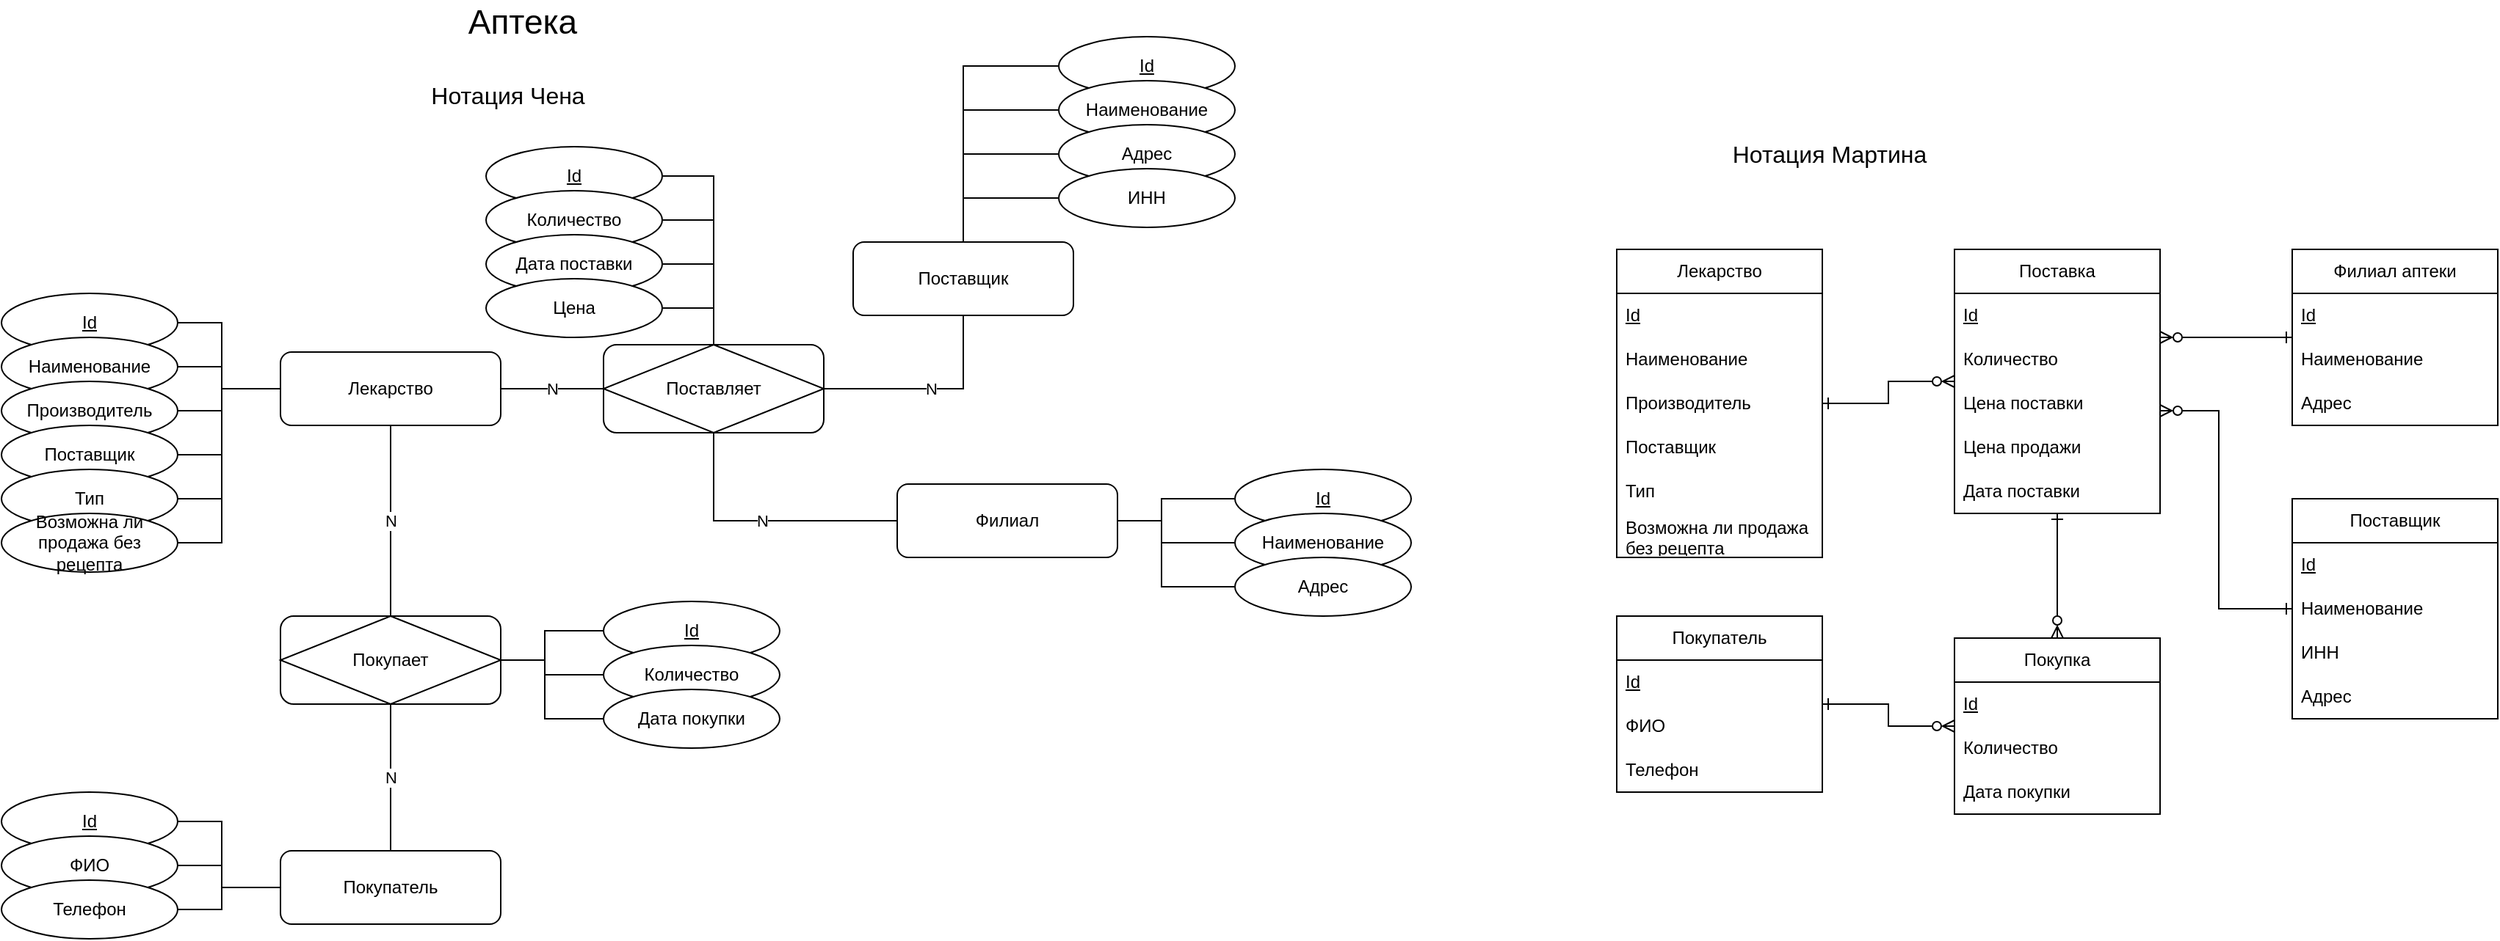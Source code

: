 <mxfile version="28.1.0">
  <diagram name="Страница — 1" id="FdrjbKADJGY1u3tTIWQw">
    <mxGraphModel dx="1416" dy="645" grid="1" gridSize="10" guides="1" tooltips="1" connect="1" arrows="1" fold="1" page="0" pageScale="1" pageWidth="827" pageHeight="1169" math="0" shadow="0">
      <root>
        <mxCell id="0" />
        <mxCell id="1" parent="0" />
        <mxCell id="_0isalq4gBAh9B2EabAM-130" value="Id" style="ellipse;whiteSpace=wrap;html=1;fontStyle=4" vertex="1" parent="1">
          <mxGeometry x="320" y="140" width="120" height="40" as="geometry" />
        </mxCell>
        <mxCell id="_0isalq4gBAh9B2EabAM-83" value="" style="rounded=1;whiteSpace=wrap;html=1;" vertex="1" parent="1">
          <mxGeometry x="400" y="275" width="150" height="60" as="geometry" />
        </mxCell>
        <mxCell id="_0isalq4gBAh9B2EabAM-51" value="" style="rounded=1;whiteSpace=wrap;html=1;" vertex="1" parent="1">
          <mxGeometry x="180" y="460" width="150" height="60" as="geometry" />
        </mxCell>
        <mxCell id="_0isalq4gBAh9B2EabAM-1" value="Аптека" style="text;html=1;align=center;verticalAlign=middle;whiteSpace=wrap;rounded=0;fontSize=23;" vertex="1" parent="1">
          <mxGeometry x="280" y="40" width="130" height="30" as="geometry" />
        </mxCell>
        <mxCell id="_0isalq4gBAh9B2EabAM-4" value="N" style="edgeStyle=orthogonalEdgeStyle;rounded=0;orthogonalLoop=1;jettySize=auto;html=1;endArrow=none;endFill=0;" edge="1" parent="1" source="_0isalq4gBAh9B2EabAM-5" target="_0isalq4gBAh9B2EabAM-83">
          <mxGeometry relative="1" as="geometry">
            <Array as="points" />
          </mxGeometry>
        </mxCell>
        <mxCell id="_0isalq4gBAh9B2EabAM-5" value="Лекарство" style="rounded=1;whiteSpace=wrap;html=1;" vertex="1" parent="1">
          <mxGeometry x="180" y="280" width="150" height="50" as="geometry" />
        </mxCell>
        <mxCell id="_0isalq4gBAh9B2EabAM-6" value="Поставляет" style="rhombus;whiteSpace=wrap;html=1;" vertex="1" parent="1">
          <mxGeometry x="400" y="275" width="150" height="60" as="geometry" />
        </mxCell>
        <mxCell id="_0isalq4gBAh9B2EabAM-7" value="" style="edgeStyle=orthogonalEdgeStyle;rounded=0;orthogonalLoop=1;jettySize=auto;html=1;endArrow=none;endFill=0;" edge="1" parent="1" source="_0isalq4gBAh9B2EabAM-8" target="_0isalq4gBAh9B2EabAM-5">
          <mxGeometry relative="1" as="geometry">
            <Array as="points">
              <mxPoint x="140" y="260" />
              <mxPoint x="140" y="305" />
            </Array>
          </mxGeometry>
        </mxCell>
        <mxCell id="_0isalq4gBAh9B2EabAM-8" value="Id" style="ellipse;whiteSpace=wrap;html=1;fontStyle=4" vertex="1" parent="1">
          <mxGeometry x="-10" y="240" width="120" height="40" as="geometry" />
        </mxCell>
        <mxCell id="_0isalq4gBAh9B2EabAM-9" value="" style="edgeStyle=orthogonalEdgeStyle;rounded=0;orthogonalLoop=1;jettySize=auto;html=1;endArrow=none;endFill=0;" edge="1" parent="1" source="_0isalq4gBAh9B2EabAM-10" target="_0isalq4gBAh9B2EabAM-5">
          <mxGeometry relative="1" as="geometry">
            <Array as="points">
              <mxPoint x="140" y="290" />
              <mxPoint x="140" y="305" />
            </Array>
          </mxGeometry>
        </mxCell>
        <mxCell id="_0isalq4gBAh9B2EabAM-10" value="Наименование" style="ellipse;whiteSpace=wrap;html=1;fontStyle=0" vertex="1" parent="1">
          <mxGeometry x="-10" y="270" width="120" height="40" as="geometry" />
        </mxCell>
        <mxCell id="_0isalq4gBAh9B2EabAM-11" value="" style="edgeStyle=orthogonalEdgeStyle;rounded=0;orthogonalLoop=1;jettySize=auto;html=1;endArrow=none;endFill=0;" edge="1" parent="1" source="_0isalq4gBAh9B2EabAM-12" target="_0isalq4gBAh9B2EabAM-5">
          <mxGeometry relative="1" as="geometry">
            <Array as="points">
              <mxPoint x="140" y="320" />
              <mxPoint x="140" y="305" />
            </Array>
          </mxGeometry>
        </mxCell>
        <mxCell id="_0isalq4gBAh9B2EabAM-12" value="Производитель" style="ellipse;whiteSpace=wrap;html=1;fontStyle=0" vertex="1" parent="1">
          <mxGeometry x="-10" y="300" width="120" height="40" as="geometry" />
        </mxCell>
        <mxCell id="_0isalq4gBAh9B2EabAM-13" value="" style="edgeStyle=orthogonalEdgeStyle;rounded=0;orthogonalLoop=1;jettySize=auto;html=1;endArrow=none;endFill=0;" edge="1" parent="1" source="_0isalq4gBAh9B2EabAM-14" target="_0isalq4gBAh9B2EabAM-5">
          <mxGeometry relative="1" as="geometry">
            <Array as="points">
              <mxPoint x="140" y="350" />
              <mxPoint x="140" y="305" />
            </Array>
          </mxGeometry>
        </mxCell>
        <mxCell id="_0isalq4gBAh9B2EabAM-14" value="Поставщик" style="ellipse;whiteSpace=wrap;html=1;fontStyle=0" vertex="1" parent="1">
          <mxGeometry x="-10" y="330" width="120" height="40" as="geometry" />
        </mxCell>
        <mxCell id="_0isalq4gBAh9B2EabAM-15" value="Тип" style="ellipse;whiteSpace=wrap;html=1;fontStyle=0" vertex="1" parent="1">
          <mxGeometry x="-10" y="360" width="120" height="40" as="geometry" />
        </mxCell>
        <mxCell id="_0isalq4gBAh9B2EabAM-17" value="" style="edgeStyle=orthogonalEdgeStyle;rounded=0;orthogonalLoop=1;jettySize=auto;html=1;endArrow=none;endFill=0;" edge="1" parent="1" source="_0isalq4gBAh9B2EabAM-18" target="_0isalq4gBAh9B2EabAM-5">
          <mxGeometry relative="1" as="geometry">
            <Array as="points">
              <mxPoint x="140" y="410" />
              <mxPoint x="140" y="305" />
            </Array>
          </mxGeometry>
        </mxCell>
        <mxCell id="_0isalq4gBAh9B2EabAM-18" value="Возможна ли продажа без рецепта" style="ellipse;whiteSpace=wrap;html=1;fontStyle=0" vertex="1" parent="1">
          <mxGeometry x="-10" y="390" width="120" height="40" as="geometry" />
        </mxCell>
        <mxCell id="_0isalq4gBAh9B2EabAM-19" value="" style="rounded=0;orthogonalLoop=1;jettySize=auto;html=1;endArrow=none;endFill=0;edgeStyle=orthogonalEdgeStyle;" edge="1" parent="1" source="_0isalq4gBAh9B2EabAM-15" target="_0isalq4gBAh9B2EabAM-5">
          <mxGeometry relative="1" as="geometry">
            <mxPoint x="130" y="415" as="sourcePoint" />
            <mxPoint x="200" y="370" as="targetPoint" />
            <Array as="points">
              <mxPoint x="140" y="380" />
              <mxPoint x="140" y="305" />
            </Array>
          </mxGeometry>
        </mxCell>
        <mxCell id="_0isalq4gBAh9B2EabAM-20" value="" style="rounded=0;orthogonalLoop=1;jettySize=auto;html=1;endArrow=none;endFill=0;edgeStyle=orthogonalEdgeStyle;" edge="1" parent="1" source="_0isalq4gBAh9B2EabAM-16" target="_0isalq4gBAh9B2EabAM-83">
          <mxGeometry relative="1" as="geometry">
            <mxPoint x="50" y="392.5" as="sourcePoint" />
            <mxPoint x="180" y="332.5" as="targetPoint" />
            <Array as="points">
              <mxPoint x="475" y="250" />
            </Array>
          </mxGeometry>
        </mxCell>
        <mxCell id="_0isalq4gBAh9B2EabAM-21" value="N&lt;span style=&quot;color: rgba(0, 0, 0, 0); font-family: monospace; font-size: 0px; text-align: start; background-color: rgb(236, 236, 236);&quot;&gt;%3CmxGraphModel%3E%3Croot%3E%3CmxCell%20id%3D%220%22%2F%3E%3CmxCell%20id%3D%221%22%20parent%3D%220%22%2F%3E%3CmxCell%20id%3D%222%22%20value%3D%22%D0%9B%D0%B5%D0%BA%D0%B0%D1%80%D1%81%D1%82%D0%B2%D0%BE%22%20style%3D%22rounded%3D1%3BwhiteSpace%3Dwrap%3Bhtml%3D1%3B%22%20vertex%3D%221%22%20parent%3D%221%22%3E%3CmxGeometry%20x%3D%22180%22%20y%3D%22280%22%20width%3D%22150%22%20height%3D%2250%22%20as%3D%22geometry%22%2F%3E%3C%2FmxCell%3E%3C%2Froot%3E%3C%2FmxGraphModel%3E&lt;/span&gt;&lt;span style=&quot;color: rgba(0, 0, 0, 0); font-family: monospace; font-size: 0px; text-align: start; background-color: rgb(236, 236, 236);&quot;&gt;%3CmxGraphModel%3E%3Croot%3E%3CmxCell%20id%3D%220%22%2F%3E%3CmxCell%20id%3D%221%22%20parent%3D%220%22%2F%3E%3CmxCell%20id%3D%222%22%20value%3D%22%D0%9B%D0%B5%D0%BA%D0%B0%D1%80%D1%81%D1%82%D0%B2%D0%BE%22%20style%3D%22rounded%3D1%3BwhiteSpace%3Dwrap%3Bhtml%3D1%3B%22%20vertex%3D%221%22%20parent%3D%221%22%3E%3CmxGeometry%20x%3D%22180%22%20y%3D%22280%22%20width%3D%22150%22%20height%3D%2250%22%20as%3D%22geometry%22%2F%3E%3C%2FmxCell%3E%3C%2Froot%3E%3C%2FmxGraphModel%3E&lt;/span&gt;&lt;span style=&quot;color: rgba(0, 0, 0, 0); font-family: monospace; font-size: 0px; text-align: start; background-color: rgb(236, 236, 236);&quot;&gt;%3CmxGraphModel%3E%3Croot%3E%3CmxCell%20id%3D%220%22%2F%3E%3CmxCell%20id%3D%221%22%20parent%3D%220%22%2F%3E%3CmxCell%20id%3D%222%22%20value%3D%22%D0%9B%D0%B5%D0%BA%D0%B0%D1%80%D1%81%D1%82%D0%B2%D0%BE%22%20style%3D%22rounded%3D1%3BwhiteSpace%3Dwrap%3Bhtml%3D1%3B%22%20vertex%3D%221%22%20parent%3D%221%22%3E%3CmxGeometry%20x%3D%22180%22%20y%3D%22280%22%20width%3D%22150%22%20height%3D%2250%22%20as%3D%22geometry%22%2F%3E%3C%2FmxCell%3E%3C%2Froot%3E%3C%2FmxGraphModel%3E&lt;/span&gt;" style="edgeStyle=orthogonalEdgeStyle;rounded=0;orthogonalLoop=1;jettySize=auto;html=1;endArrow=none;endFill=0;" edge="1" parent="1" source="_0isalq4gBAh9B2EabAM-22" target="_0isalq4gBAh9B2EabAM-23">
          <mxGeometry relative="1" as="geometry" />
        </mxCell>
        <mxCell id="_0isalq4gBAh9B2EabAM-22" value="Покупатель" style="rounded=1;whiteSpace=wrap;html=1;" vertex="1" parent="1">
          <mxGeometry x="180" y="620" width="150" height="50" as="geometry" />
        </mxCell>
        <mxCell id="_0isalq4gBAh9B2EabAM-23" value="Покупает" style="rhombus;whiteSpace=wrap;html=1;" vertex="1" parent="1">
          <mxGeometry x="180" y="460" width="150" height="60" as="geometry" />
        </mxCell>
        <mxCell id="_0isalq4gBAh9B2EabAM-24" value="" style="edgeStyle=orthogonalEdgeStyle;rounded=0;orthogonalLoop=1;jettySize=auto;html=1;endArrow=none;endFill=0;" edge="1" parent="1" source="_0isalq4gBAh9B2EabAM-25" target="_0isalq4gBAh9B2EabAM-22">
          <mxGeometry relative="1" as="geometry">
            <Array as="points">
              <mxPoint x="140" y="600" />
              <mxPoint x="140" y="645" />
            </Array>
          </mxGeometry>
        </mxCell>
        <mxCell id="_0isalq4gBAh9B2EabAM-25" value="Id" style="ellipse;whiteSpace=wrap;html=1;fontStyle=4" vertex="1" parent="1">
          <mxGeometry x="-10" y="580" width="120" height="40" as="geometry" />
        </mxCell>
        <mxCell id="_0isalq4gBAh9B2EabAM-26" value="" style="edgeStyle=orthogonalEdgeStyle;rounded=0;orthogonalLoop=1;jettySize=auto;html=1;endArrow=none;endFill=0;" edge="1" parent="1" source="_0isalq4gBAh9B2EabAM-27" target="_0isalq4gBAh9B2EabAM-22">
          <mxGeometry relative="1" as="geometry">
            <Array as="points">
              <mxPoint x="140" y="630" />
              <mxPoint x="140" y="645" />
            </Array>
          </mxGeometry>
        </mxCell>
        <mxCell id="_0isalq4gBAh9B2EabAM-27" value="ФИО" style="ellipse;whiteSpace=wrap;html=1;fontStyle=0" vertex="1" parent="1">
          <mxGeometry x="-10" y="610" width="120" height="40" as="geometry" />
        </mxCell>
        <mxCell id="_0isalq4gBAh9B2EabAM-28" value="" style="edgeStyle=orthogonalEdgeStyle;rounded=0;orthogonalLoop=1;jettySize=auto;html=1;endArrow=none;endFill=0;" edge="1" parent="1" source="_0isalq4gBAh9B2EabAM-29" target="_0isalq4gBAh9B2EabAM-22">
          <mxGeometry relative="1" as="geometry">
            <Array as="points">
              <mxPoint x="140" y="660" />
              <mxPoint x="140" y="645" />
            </Array>
          </mxGeometry>
        </mxCell>
        <mxCell id="_0isalq4gBAh9B2EabAM-29" value="Телефон" style="ellipse;whiteSpace=wrap;html=1;fontStyle=0" vertex="1" parent="1">
          <mxGeometry x="-10" y="640" width="120" height="40" as="geometry" />
        </mxCell>
        <mxCell id="_0isalq4gBAh9B2EabAM-38" value="Поставщик" style="rounded=1;whiteSpace=wrap;html=1;" vertex="1" parent="1">
          <mxGeometry x="570" y="205" width="150" height="50" as="geometry" />
        </mxCell>
        <mxCell id="_0isalq4gBAh9B2EabAM-40" value="Id" style="ellipse;whiteSpace=wrap;html=1;fontStyle=4" vertex="1" parent="1">
          <mxGeometry x="710" y="65" width="120" height="40" as="geometry" />
        </mxCell>
        <mxCell id="_0isalq4gBAh9B2EabAM-43" value="Наименование" style="ellipse;whiteSpace=wrap;html=1;fontStyle=0" vertex="1" parent="1">
          <mxGeometry x="710" y="95" width="120" height="40" as="geometry" />
        </mxCell>
        <mxCell id="_0isalq4gBAh9B2EabAM-41" value="Адрес" style="ellipse;whiteSpace=wrap;html=1;fontStyle=0" vertex="1" parent="1">
          <mxGeometry x="710" y="125" width="120" height="40" as="geometry" />
        </mxCell>
        <mxCell id="_0isalq4gBAh9B2EabAM-42" value="" style="edgeStyle=orthogonalEdgeStyle;rounded=0;orthogonalLoop=1;jettySize=auto;html=1;endArrow=none;endFill=0;" edge="1" parent="1" source="_0isalq4gBAh9B2EabAM-43" target="_0isalq4gBAh9B2EabAM-38">
          <mxGeometry relative="1" as="geometry">
            <Array as="points">
              <mxPoint x="645" y="115" />
            </Array>
          </mxGeometry>
        </mxCell>
        <mxCell id="_0isalq4gBAh9B2EabAM-44" value="" style="rounded=0;orthogonalLoop=1;jettySize=auto;html=1;endArrow=none;endFill=0;edgeStyle=orthogonalEdgeStyle;" edge="1" parent="1" source="_0isalq4gBAh9B2EabAM-41" target="_0isalq4gBAh9B2EabAM-38">
          <mxGeometry relative="1" as="geometry">
            <mxPoint x="610" y="135" as="sourcePoint" />
            <mxPoint x="655" y="195" as="targetPoint" />
            <Array as="points">
              <mxPoint x="645" y="145" />
            </Array>
          </mxGeometry>
        </mxCell>
        <mxCell id="_0isalq4gBAh9B2EabAM-45" value="" style="rounded=0;orthogonalLoop=1;jettySize=auto;html=1;endArrow=none;endFill=0;edgeStyle=orthogonalEdgeStyle;" edge="1" parent="1" source="_0isalq4gBAh9B2EabAM-40" target="_0isalq4gBAh9B2EabAM-38">
          <mxGeometry relative="1" as="geometry">
            <mxPoint x="660" y="145" as="sourcePoint" />
            <mxPoint x="705" y="235" as="targetPoint" />
            <Array as="points">
              <mxPoint x="645" y="85" />
            </Array>
          </mxGeometry>
        </mxCell>
        <mxCell id="_0isalq4gBAh9B2EabAM-46" value="ИНН" style="ellipse;whiteSpace=wrap;html=1;fontStyle=0" vertex="1" parent="1">
          <mxGeometry x="710" y="155" width="120" height="40" as="geometry" />
        </mxCell>
        <mxCell id="_0isalq4gBAh9B2EabAM-47" value="" style="edgeStyle=orthogonalEdgeStyle;rounded=0;orthogonalLoop=1;jettySize=auto;html=1;endArrow=none;endFill=0;" edge="1" parent="1" source="_0isalq4gBAh9B2EabAM-46" target="_0isalq4gBAh9B2EabAM-38">
          <mxGeometry relative="1" as="geometry">
            <Array as="points">
              <mxPoint x="645" y="175" />
            </Array>
            <mxPoint x="610" y="135" as="sourcePoint" />
            <mxPoint x="655" y="195" as="targetPoint" />
          </mxGeometry>
        </mxCell>
        <mxCell id="_0isalq4gBAh9B2EabAM-50" value="N" style="edgeStyle=orthogonalEdgeStyle;rounded=0;orthogonalLoop=1;jettySize=auto;html=1;endArrow=none;endFill=0;" edge="1" parent="1" source="_0isalq4gBAh9B2EabAM-6" target="_0isalq4gBAh9B2EabAM-38">
          <mxGeometry relative="1" as="geometry">
            <mxPoint x="360" y="310" as="sourcePoint" />
            <mxPoint x="420" y="365" as="targetPoint" />
          </mxGeometry>
        </mxCell>
        <mxCell id="_0isalq4gBAh9B2EabAM-52" value="N&lt;span style=&quot;color: rgba(0, 0, 0, 0); font-family: monospace; font-size: 0px; text-align: start; background-color: rgb(236, 236, 236);&quot;&gt;%3CmxGraphModel%3E%3Croot%3E%3CmxCell%20id%3D%220%22%2F%3E%3CmxCell%20id%3D%221%22%20parent%3D%220%22%2F%3E%3CmxCell%20id%3D%222%22%20value%3D%22%D0%9B%D0%B5%D0%BA%D0%B0%D1%80%D1%81%D1%82%D0%B2%D0%BE%22%20style%3D%22rounded%3D1%3BwhiteSpace%3Dwrap%3Bhtml%3D1%3B%22%20vertex%3D%221%22%20parent%3D%221%22%3E%3CmxGeometry%20x%3D%22180%22%20y%3D%22280%22%20width%3D%22150%22%20height%3D%2250%22%20as%3D%22geometry%22%2F%3E%3C%2FmxCell%3E%3C%2Froot%3E%3C%2FmxGraphModel%3E&lt;/span&gt;&lt;span style=&quot;color: rgba(0, 0, 0, 0); font-family: monospace; font-size: 0px; text-align: start; background-color: rgb(236, 236, 236);&quot;&gt;%3CmxGraphModel%3E%3Croot%3E%3CmxCell%20id%3D%220%22%2F%3E%3CmxCell%20id%3D%221%22%20parent%3D%220%22%2F%3E%3CmxCell%20id%3D%222%22%20value%3D%22%D0%9B%D0%B5%D0%BA%D0%B0%D1%80%D1%81%D1%82%D0%B2%D0%BE%22%20style%3D%22rounded%3D1%3BwhiteSpace%3Dwrap%3Bhtml%3D1%3B%22%20vertex%3D%221%22%20parent%3D%221%22%3E%3CmxGeometry%20x%3D%22180%22%20y%3D%22280%22%20width%3D%22150%22%20height%3D%2250%22%20as%3D%22geometry%22%2F%3E%3C%2FmxCell%3E%3C%2Froot%3E%3C%2FmxGraphModel%3E&lt;/span&gt;&lt;span style=&quot;color: rgba(0, 0, 0, 0); font-family: monospace; font-size: 0px; text-align: start; background-color: rgb(236, 236, 236);&quot;&gt;%3CmxGraphModel%3E%3Croot%3E%3CmxCell%20id%3D%220%22%2F%3E%3CmxCell%20id%3D%221%22%20parent%3D%220%22%2F%3E%3CmxCell%20id%3D%222%22%20value%3D%22%D0%9B%D0%B5%D0%BA%D0%B0%D1%80%D1%81%D1%82%D0%B2%D0%BE%22%20style%3D%22rounded%3D1%3BwhiteSpace%3Dwrap%3Bhtml%3D1%3B%22%20vertex%3D%221%22%20parent%3D%221%22%3E%3CmxGeometry%20x%3D%22180%22%20y%3D%22280%22%20width%3D%22150%22%20height%3D%2250%22%20as%3D%22geometry%22%2F%3E%3C%2FmxCell%3E%3C%2Froot%3E%3C%2FmxGraphModel%3E&lt;/span&gt;" style="edgeStyle=orthogonalEdgeStyle;rounded=0;orthogonalLoop=1;jettySize=auto;html=1;endArrow=none;endFill=0;" edge="1" parent="1" source="_0isalq4gBAh9B2EabAM-51" target="_0isalq4gBAh9B2EabAM-5">
          <mxGeometry relative="1" as="geometry">
            <mxPoint x="270" y="560" as="sourcePoint" />
            <mxPoint x="270" y="490" as="targetPoint" />
          </mxGeometry>
        </mxCell>
        <mxCell id="_0isalq4gBAh9B2EabAM-56" value="Id" style="ellipse;whiteSpace=wrap;html=1;fontStyle=4" vertex="1" parent="1">
          <mxGeometry x="400" y="450" width="120" height="40" as="geometry" />
        </mxCell>
        <mxCell id="_0isalq4gBAh9B2EabAM-59" value="Количество" style="ellipse;whiteSpace=wrap;html=1;fontStyle=0" vertex="1" parent="1">
          <mxGeometry x="400" y="480" width="120" height="40" as="geometry" />
        </mxCell>
        <mxCell id="_0isalq4gBAh9B2EabAM-61" value="Филиал" style="rounded=1;whiteSpace=wrap;html=1;" vertex="1" parent="1">
          <mxGeometry x="600" y="370" width="150" height="50" as="geometry" />
        </mxCell>
        <mxCell id="_0isalq4gBAh9B2EabAM-62" value="Id" style="ellipse;whiteSpace=wrap;html=1;fontStyle=4" vertex="1" parent="1">
          <mxGeometry x="830" y="360" width="120" height="40" as="geometry" />
        </mxCell>
        <mxCell id="_0isalq4gBAh9B2EabAM-63" value="Наименование" style="ellipse;whiteSpace=wrap;html=1;fontStyle=0" vertex="1" parent="1">
          <mxGeometry x="830" y="390" width="120" height="40" as="geometry" />
        </mxCell>
        <mxCell id="_0isalq4gBAh9B2EabAM-64" value="Адрес" style="ellipse;whiteSpace=wrap;html=1;fontStyle=0" vertex="1" parent="1">
          <mxGeometry x="830" y="420" width="120" height="40" as="geometry" />
        </mxCell>
        <mxCell id="_0isalq4gBAh9B2EabAM-65" value="" style="edgeStyle=orthogonalEdgeStyle;rounded=0;orthogonalLoop=1;jettySize=auto;html=1;endArrow=none;endFill=0;" edge="1" parent="1" source="_0isalq4gBAh9B2EabAM-63" target="_0isalq4gBAh9B2EabAM-61">
          <mxGeometry relative="1" as="geometry">
            <Array as="points">
              <mxPoint x="780" y="410" />
              <mxPoint x="780" y="395" />
            </Array>
          </mxGeometry>
        </mxCell>
        <mxCell id="_0isalq4gBAh9B2EabAM-66" value="" style="rounded=0;orthogonalLoop=1;jettySize=auto;html=1;endArrow=none;endFill=0;edgeStyle=orthogonalEdgeStyle;" edge="1" parent="1" source="_0isalq4gBAh9B2EabAM-64" target="_0isalq4gBAh9B2EabAM-61">
          <mxGeometry relative="1" as="geometry">
            <mxPoint x="620" y="340" as="sourcePoint" />
            <mxPoint x="665" y="400" as="targetPoint" />
            <Array as="points">
              <mxPoint x="780" y="440" />
              <mxPoint x="780" y="395" />
            </Array>
          </mxGeometry>
        </mxCell>
        <mxCell id="_0isalq4gBAh9B2EabAM-67" value="" style="rounded=0;orthogonalLoop=1;jettySize=auto;html=1;endArrow=none;endFill=0;edgeStyle=orthogonalEdgeStyle;" edge="1" parent="1" source="_0isalq4gBAh9B2EabAM-62" target="_0isalq4gBAh9B2EabAM-61">
          <mxGeometry relative="1" as="geometry">
            <mxPoint x="670" y="350" as="sourcePoint" />
            <mxPoint x="715" y="440" as="targetPoint" />
            <Array as="points">
              <mxPoint x="780" y="380" />
              <mxPoint x="780" y="395" />
            </Array>
          </mxGeometry>
        </mxCell>
        <mxCell id="_0isalq4gBAh9B2EabAM-74" value="N" style="edgeStyle=orthogonalEdgeStyle;rounded=0;orthogonalLoop=1;jettySize=auto;html=1;endArrow=none;endFill=0;" edge="1" parent="1" source="_0isalq4gBAh9B2EabAM-83" target="_0isalq4gBAh9B2EabAM-61">
          <mxGeometry relative="1" as="geometry">
            <mxPoint x="535" y="340" as="sourcePoint" />
            <mxPoint x="625" y="370" as="targetPoint" />
            <Array as="points">
              <mxPoint x="475" y="395" />
            </Array>
          </mxGeometry>
        </mxCell>
        <mxCell id="_0isalq4gBAh9B2EabAM-75" value="Количество" style="ellipse;whiteSpace=wrap;html=1;fontStyle=0" vertex="1" parent="1">
          <mxGeometry x="320" y="170" width="120" height="40" as="geometry" />
        </mxCell>
        <mxCell id="_0isalq4gBAh9B2EabAM-76" value="" style="edgeStyle=orthogonalEdgeStyle;rounded=0;orthogonalLoop=1;jettySize=auto;html=1;endArrow=none;endFill=0;" edge="1" parent="1" source="_0isalq4gBAh9B2EabAM-75" target="_0isalq4gBAh9B2EabAM-83">
          <mxGeometry relative="1" as="geometry">
            <Array as="points">
              <mxPoint x="475" y="190" />
            </Array>
            <mxPoint x="130" y="575" as="sourcePoint" />
            <mxPoint x="200" y="440" as="targetPoint" />
          </mxGeometry>
        </mxCell>
        <mxCell id="_0isalq4gBAh9B2EabAM-79" value="Дата покупки" style="ellipse;whiteSpace=wrap;html=1;fontStyle=0" vertex="1" parent="1">
          <mxGeometry x="400" y="510" width="120" height="40" as="geometry" />
        </mxCell>
        <mxCell id="_0isalq4gBAh9B2EabAM-80" value="Дата поставки" style="ellipse;whiteSpace=wrap;html=1;fontStyle=0" vertex="1" parent="1">
          <mxGeometry x="320" y="200" width="120" height="40" as="geometry" />
        </mxCell>
        <mxCell id="_0isalq4gBAh9B2EabAM-81" value="" style="edgeStyle=orthogonalEdgeStyle;rounded=0;orthogonalLoop=1;jettySize=auto;html=1;endArrow=none;endFill=0;" edge="1" parent="1" source="_0isalq4gBAh9B2EabAM-80" target="_0isalq4gBAh9B2EabAM-83">
          <mxGeometry relative="1" as="geometry">
            <Array as="points">
              <mxPoint x="475" y="220" />
            </Array>
            <mxPoint x="170" y="645" as="sourcePoint" />
            <mxPoint x="240" y="480" as="targetPoint" />
          </mxGeometry>
        </mxCell>
        <mxCell id="_0isalq4gBAh9B2EabAM-85" value="&lt;font style=&quot;font-size: 16px;&quot;&gt;Нотация Чена&lt;/font&gt;" style="text;html=1;align=center;verticalAlign=middle;whiteSpace=wrap;rounded=0;fontSize=18;" vertex="1" parent="1">
          <mxGeometry x="270" y="90" width="130" height="30" as="geometry" />
        </mxCell>
        <mxCell id="_0isalq4gBAh9B2EabAM-86" value="" style="edgeStyle=orthogonalEdgeStyle;rounded=0;orthogonalLoop=1;jettySize=auto;html=1;endArrow=none;endFill=0;" edge="1" parent="1" source="_0isalq4gBAh9B2EabAM-51" target="_0isalq4gBAh9B2EabAM-56">
          <mxGeometry relative="1" as="geometry">
            <Array as="points">
              <mxPoint x="360" y="490" />
              <mxPoint x="360" y="470" />
            </Array>
            <mxPoint x="170" y="300" as="sourcePoint" />
            <mxPoint x="240" y="345" as="targetPoint" />
          </mxGeometry>
        </mxCell>
        <mxCell id="_0isalq4gBAh9B2EabAM-89" value="" style="edgeStyle=orthogonalEdgeStyle;rounded=0;orthogonalLoop=1;jettySize=auto;html=1;endArrow=none;endFill=0;" edge="1" parent="1" source="_0isalq4gBAh9B2EabAM-51" target="_0isalq4gBAh9B2EabAM-59">
          <mxGeometry relative="1" as="geometry">
            <Array as="points">
              <mxPoint x="360" y="490" />
              <mxPoint x="360" y="500" />
            </Array>
            <mxPoint x="370" y="550" as="sourcePoint" />
            <mxPoint x="440" y="590" as="targetPoint" />
          </mxGeometry>
        </mxCell>
        <mxCell id="_0isalq4gBAh9B2EabAM-90" value="" style="edgeStyle=orthogonalEdgeStyle;rounded=0;orthogonalLoop=1;jettySize=auto;html=1;endArrow=none;endFill=0;" edge="1" parent="1" source="_0isalq4gBAh9B2EabAM-51" target="_0isalq4gBAh9B2EabAM-79">
          <mxGeometry relative="1" as="geometry">
            <Array as="points">
              <mxPoint x="360" y="490" />
              <mxPoint x="360" y="530" />
            </Array>
            <mxPoint x="360" y="550" as="sourcePoint" />
            <mxPoint x="430" y="620" as="targetPoint" />
          </mxGeometry>
        </mxCell>
        <mxCell id="_0isalq4gBAh9B2EabAM-91" value="&lt;font style=&quot;font-size: 16px;&quot;&gt;Нотация Мартина&lt;/font&gt;" style="text;html=1;align=center;verticalAlign=middle;whiteSpace=wrap;rounded=0;fontSize=18;" vertex="1" parent="1">
          <mxGeometry x="1140" y="130" width="190" height="30" as="geometry" />
        </mxCell>
        <mxCell id="_0isalq4gBAh9B2EabAM-92" value="Лекарство" style="swimlane;fontStyle=0;childLayout=stackLayout;horizontal=1;startSize=30;horizontalStack=0;resizeParent=1;resizeParentMax=0;resizeLast=0;collapsible=1;marginBottom=0;whiteSpace=wrap;html=1;" vertex="1" parent="1">
          <mxGeometry x="1090" y="210" width="140" height="210" as="geometry" />
        </mxCell>
        <mxCell id="_0isalq4gBAh9B2EabAM-93" value="Id" style="text;strokeColor=none;fillColor=none;align=left;verticalAlign=middle;spacingLeft=4;spacingRight=4;overflow=hidden;points=[[0,0.5],[1,0.5]];portConstraint=eastwest;rotatable=0;whiteSpace=wrap;html=1;fontStyle=4" vertex="1" parent="_0isalq4gBAh9B2EabAM-92">
          <mxGeometry y="30" width="140" height="30" as="geometry" />
        </mxCell>
        <mxCell id="_0isalq4gBAh9B2EabAM-94" value="Наименование" style="text;strokeColor=none;fillColor=none;align=left;verticalAlign=middle;spacingLeft=4;spacingRight=4;overflow=hidden;points=[[0,0.5],[1,0.5]];portConstraint=eastwest;rotatable=0;whiteSpace=wrap;html=1;" vertex="1" parent="_0isalq4gBAh9B2EabAM-92">
          <mxGeometry y="60" width="140" height="30" as="geometry" />
        </mxCell>
        <mxCell id="_0isalq4gBAh9B2EabAM-95" value="Производитель" style="text;strokeColor=none;fillColor=none;align=left;verticalAlign=middle;spacingLeft=4;spacingRight=4;overflow=hidden;points=[[0,0.5],[1,0.5]];portConstraint=eastwest;rotatable=0;whiteSpace=wrap;html=1;" vertex="1" parent="_0isalq4gBAh9B2EabAM-92">
          <mxGeometry y="90" width="140" height="30" as="geometry" />
        </mxCell>
        <mxCell id="_0isalq4gBAh9B2EabAM-96" value="Поставщик" style="text;strokeColor=none;fillColor=none;align=left;verticalAlign=middle;spacingLeft=4;spacingRight=4;overflow=hidden;points=[[0,0.5],[1,0.5]];portConstraint=eastwest;rotatable=0;whiteSpace=wrap;html=1;" vertex="1" parent="_0isalq4gBAh9B2EabAM-92">
          <mxGeometry y="120" width="140" height="30" as="geometry" />
        </mxCell>
        <mxCell id="_0isalq4gBAh9B2EabAM-97" value="Тип" style="text;strokeColor=none;fillColor=none;align=left;verticalAlign=middle;spacingLeft=4;spacingRight=4;overflow=hidden;points=[[0,0.5],[1,0.5]];portConstraint=eastwest;rotatable=0;whiteSpace=wrap;html=1;" vertex="1" parent="_0isalq4gBAh9B2EabAM-92">
          <mxGeometry y="150" width="140" height="30" as="geometry" />
        </mxCell>
        <mxCell id="_0isalq4gBAh9B2EabAM-99" value="Возможна ли продажа без рецепта" style="text;strokeColor=none;fillColor=none;align=left;verticalAlign=middle;spacingLeft=4;spacingRight=4;overflow=hidden;points=[[0,0.5],[1,0.5]];portConstraint=eastwest;rotatable=0;whiteSpace=wrap;html=1;" vertex="1" parent="_0isalq4gBAh9B2EabAM-92">
          <mxGeometry y="180" width="140" height="30" as="geometry" />
        </mxCell>
        <mxCell id="_0isalq4gBAh9B2EabAM-100" value="Поставка" style="swimlane;fontStyle=0;childLayout=stackLayout;horizontal=1;startSize=30;horizontalStack=0;resizeParent=1;resizeParentMax=0;resizeLast=0;collapsible=1;marginBottom=0;whiteSpace=wrap;html=1;" vertex="1" parent="1">
          <mxGeometry x="1320" y="210" width="140" height="180" as="geometry" />
        </mxCell>
        <mxCell id="_0isalq4gBAh9B2EabAM-101" value="Id" style="text;strokeColor=none;fillColor=none;align=left;verticalAlign=middle;spacingLeft=4;spacingRight=4;overflow=hidden;points=[[0,0.5],[1,0.5]];portConstraint=eastwest;rotatable=0;whiteSpace=wrap;html=1;fontStyle=4" vertex="1" parent="_0isalq4gBAh9B2EabAM-100">
          <mxGeometry y="30" width="140" height="30" as="geometry" />
        </mxCell>
        <mxCell id="_0isalq4gBAh9B2EabAM-102" value="Количество" style="text;strokeColor=none;fillColor=none;align=left;verticalAlign=middle;spacingLeft=4;spacingRight=4;overflow=hidden;points=[[0,0.5],[1,0.5]];portConstraint=eastwest;rotatable=0;whiteSpace=wrap;html=1;" vertex="1" parent="_0isalq4gBAh9B2EabAM-100">
          <mxGeometry y="60" width="140" height="30" as="geometry" />
        </mxCell>
        <mxCell id="_0isalq4gBAh9B2EabAM-120" value="Цена поставки" style="text;strokeColor=none;fillColor=none;align=left;verticalAlign=middle;spacingLeft=4;spacingRight=4;overflow=hidden;points=[[0,0.5],[1,0.5]];portConstraint=eastwest;rotatable=0;whiteSpace=wrap;html=1;" vertex="1" parent="_0isalq4gBAh9B2EabAM-100">
          <mxGeometry y="90" width="140" height="30" as="geometry" />
        </mxCell>
        <mxCell id="_0isalq4gBAh9B2EabAM-128" value="Цена продажи" style="text;strokeColor=none;fillColor=none;align=left;verticalAlign=middle;spacingLeft=4;spacingRight=4;overflow=hidden;points=[[0,0.5],[1,0.5]];portConstraint=eastwest;rotatable=0;whiteSpace=wrap;html=1;" vertex="1" parent="_0isalq4gBAh9B2EabAM-100">
          <mxGeometry y="120" width="140" height="30" as="geometry" />
        </mxCell>
        <mxCell id="_0isalq4gBAh9B2EabAM-121" value="Дата поставки" style="text;strokeColor=none;fillColor=none;align=left;verticalAlign=middle;spacingLeft=4;spacingRight=4;overflow=hidden;points=[[0,0.5],[1,0.5]];portConstraint=eastwest;rotatable=0;whiteSpace=wrap;html=1;" vertex="1" parent="_0isalq4gBAh9B2EabAM-100">
          <mxGeometry y="150" width="140" height="30" as="geometry" />
        </mxCell>
        <mxCell id="_0isalq4gBAh9B2EabAM-103" value="" style="edgeStyle=orthogonalEdgeStyle;rounded=0;orthogonalLoop=1;jettySize=auto;html=1;startArrow=ERone;startFill=0;endArrow=ERzeroToMany;endFill=0;" edge="1" parent="1" source="_0isalq4gBAh9B2EabAM-104" target="_0isalq4gBAh9B2EabAM-115">
          <mxGeometry relative="1" as="geometry" />
        </mxCell>
        <mxCell id="_0isalq4gBAh9B2EabAM-104" value="Покупатель" style="swimlane;fontStyle=0;childLayout=stackLayout;horizontal=1;startSize=30;horizontalStack=0;resizeParent=1;resizeParentMax=0;resizeLast=0;collapsible=1;marginBottom=0;whiteSpace=wrap;html=1;" vertex="1" parent="1">
          <mxGeometry x="1090" y="460" width="140" height="120" as="geometry" />
        </mxCell>
        <mxCell id="_0isalq4gBAh9B2EabAM-105" value="Id" style="text;strokeColor=none;fillColor=none;align=left;verticalAlign=middle;spacingLeft=4;spacingRight=4;overflow=hidden;points=[[0,0.5],[1,0.5]];portConstraint=eastwest;rotatable=0;whiteSpace=wrap;html=1;fontStyle=4" vertex="1" parent="_0isalq4gBAh9B2EabAM-104">
          <mxGeometry y="30" width="140" height="30" as="geometry" />
        </mxCell>
        <mxCell id="_0isalq4gBAh9B2EabAM-106" value="ФИО" style="text;strokeColor=none;fillColor=none;align=left;verticalAlign=middle;spacingLeft=4;spacingRight=4;overflow=hidden;points=[[0,0.5],[1,0.5]];portConstraint=eastwest;rotatable=0;whiteSpace=wrap;html=1;" vertex="1" parent="_0isalq4gBAh9B2EabAM-104">
          <mxGeometry y="60" width="140" height="30" as="geometry" />
        </mxCell>
        <mxCell id="_0isalq4gBAh9B2EabAM-107" value="Телефон" style="text;strokeColor=none;fillColor=none;align=left;verticalAlign=middle;spacingLeft=4;spacingRight=4;overflow=hidden;points=[[0,0.5],[1,0.5]];portConstraint=eastwest;rotatable=0;whiteSpace=wrap;html=1;" vertex="1" parent="_0isalq4gBAh9B2EabAM-104">
          <mxGeometry y="90" width="140" height="30" as="geometry" />
        </mxCell>
        <mxCell id="_0isalq4gBAh9B2EabAM-109" value="Филиал аптеки" style="swimlane;fontStyle=0;childLayout=stackLayout;horizontal=1;startSize=30;horizontalStack=0;resizeParent=1;resizeParentMax=0;resizeLast=0;collapsible=1;marginBottom=0;whiteSpace=wrap;html=1;" vertex="1" parent="1">
          <mxGeometry x="1550" y="210" width="140" height="120" as="geometry" />
        </mxCell>
        <mxCell id="_0isalq4gBAh9B2EabAM-110" value="Id" style="text;strokeColor=none;fillColor=none;align=left;verticalAlign=middle;spacingLeft=4;spacingRight=4;overflow=hidden;points=[[0,0.5],[1,0.5]];portConstraint=eastwest;rotatable=0;whiteSpace=wrap;html=1;fontStyle=4" vertex="1" parent="_0isalq4gBAh9B2EabAM-109">
          <mxGeometry y="30" width="140" height="30" as="geometry" />
        </mxCell>
        <mxCell id="_0isalq4gBAh9B2EabAM-112" value="Наименование" style="text;strokeColor=none;fillColor=none;align=left;verticalAlign=middle;spacingLeft=4;spacingRight=4;overflow=hidden;points=[[0,0.5],[1,0.5]];portConstraint=eastwest;rotatable=0;whiteSpace=wrap;html=1;" vertex="1" parent="_0isalq4gBAh9B2EabAM-109">
          <mxGeometry y="60" width="140" height="30" as="geometry" />
        </mxCell>
        <mxCell id="_0isalq4gBAh9B2EabAM-111" value="Адрес" style="text;strokeColor=none;fillColor=none;align=left;verticalAlign=middle;spacingLeft=4;spacingRight=4;overflow=hidden;points=[[0,0.5],[1,0.5]];portConstraint=eastwest;rotatable=0;whiteSpace=wrap;html=1;" vertex="1" parent="_0isalq4gBAh9B2EabAM-109">
          <mxGeometry y="90" width="140" height="30" as="geometry" />
        </mxCell>
        <mxCell id="_0isalq4gBAh9B2EabAM-113" value="" style="edgeStyle=orthogonalEdgeStyle;rounded=0;orthogonalLoop=1;jettySize=auto;html=1;endArrow=ERzeroToMany;endFill=0;startArrow=ERone;startFill=0;" edge="1" parent="1" source="_0isalq4gBAh9B2EabAM-92" target="_0isalq4gBAh9B2EabAM-100">
          <mxGeometry relative="1" as="geometry" />
        </mxCell>
        <mxCell id="_0isalq4gBAh9B2EabAM-114" value="" style="edgeStyle=orthogonalEdgeStyle;rounded=0;orthogonalLoop=1;jettySize=auto;html=1;startArrow=ERone;startFill=0;endArrow=ERzeroToMany;endFill=0;" edge="1" parent="1" source="_0isalq4gBAh9B2EabAM-109" target="_0isalq4gBAh9B2EabAM-100">
          <mxGeometry relative="1" as="geometry">
            <Array as="points">
              <mxPoint x="1480" y="270" />
              <mxPoint x="1480" y="270" />
            </Array>
          </mxGeometry>
        </mxCell>
        <mxCell id="_0isalq4gBAh9B2EabAM-115" value="Покупка" style="swimlane;fontStyle=0;childLayout=stackLayout;horizontal=1;startSize=30;horizontalStack=0;resizeParent=1;resizeParentMax=0;resizeLast=0;collapsible=1;marginBottom=0;whiteSpace=wrap;html=1;" vertex="1" parent="1">
          <mxGeometry x="1320" y="475" width="140" height="120" as="geometry" />
        </mxCell>
        <mxCell id="_0isalq4gBAh9B2EabAM-116" value="Id" style="text;strokeColor=none;fillColor=none;align=left;verticalAlign=middle;spacingLeft=4;spacingRight=4;overflow=hidden;points=[[0,0.5],[1,0.5]];portConstraint=eastwest;rotatable=0;whiteSpace=wrap;html=1;fontStyle=4" vertex="1" parent="_0isalq4gBAh9B2EabAM-115">
          <mxGeometry y="30" width="140" height="30" as="geometry" />
        </mxCell>
        <mxCell id="_0isalq4gBAh9B2EabAM-117" value="Количество" style="text;strokeColor=none;fillColor=none;align=left;verticalAlign=middle;spacingLeft=4;spacingRight=4;overflow=hidden;points=[[0,0.5],[1,0.5]];portConstraint=eastwest;rotatable=0;whiteSpace=wrap;html=1;" vertex="1" parent="_0isalq4gBAh9B2EabAM-115">
          <mxGeometry y="60" width="140" height="30" as="geometry" />
        </mxCell>
        <mxCell id="_0isalq4gBAh9B2EabAM-129" value="Дата покупки" style="text;strokeColor=none;fillColor=none;align=left;verticalAlign=middle;spacingLeft=4;spacingRight=4;overflow=hidden;points=[[0,0.5],[1,0.5]];portConstraint=eastwest;rotatable=0;whiteSpace=wrap;html=1;" vertex="1" parent="_0isalq4gBAh9B2EabAM-115">
          <mxGeometry y="90" width="140" height="30" as="geometry" />
        </mxCell>
        <mxCell id="_0isalq4gBAh9B2EabAM-119" value="" style="edgeStyle=orthogonalEdgeStyle;rounded=0;orthogonalLoop=1;jettySize=auto;html=1;endArrow=ERone;endFill=0;startArrow=ERzeroToMany;startFill=0;" edge="1" parent="1" source="_0isalq4gBAh9B2EabAM-115" target="_0isalq4gBAh9B2EabAM-100">
          <mxGeometry relative="1" as="geometry">
            <mxPoint x="1270" y="375" as="sourcePoint" />
            <mxPoint x="1360" y="300" as="targetPoint" />
          </mxGeometry>
        </mxCell>
        <mxCell id="_0isalq4gBAh9B2EabAM-122" value="Поставщик" style="swimlane;fontStyle=0;childLayout=stackLayout;horizontal=1;startSize=30;horizontalStack=0;resizeParent=1;resizeParentMax=0;resizeLast=0;collapsible=1;marginBottom=0;whiteSpace=wrap;html=1;" vertex="1" parent="1">
          <mxGeometry x="1550" y="380" width="140" height="150" as="geometry" />
        </mxCell>
        <mxCell id="_0isalq4gBAh9B2EabAM-123" value="Id" style="text;strokeColor=none;fillColor=none;align=left;verticalAlign=middle;spacingLeft=4;spacingRight=4;overflow=hidden;points=[[0,0.5],[1,0.5]];portConstraint=eastwest;rotatable=0;whiteSpace=wrap;html=1;fontStyle=4" vertex="1" parent="_0isalq4gBAh9B2EabAM-122">
          <mxGeometry y="30" width="140" height="30" as="geometry" />
        </mxCell>
        <mxCell id="_0isalq4gBAh9B2EabAM-125" value="Наименование" style="text;strokeColor=none;fillColor=none;align=left;verticalAlign=middle;spacingLeft=4;spacingRight=4;overflow=hidden;points=[[0,0.5],[1,0.5]];portConstraint=eastwest;rotatable=0;whiteSpace=wrap;html=1;" vertex="1" parent="_0isalq4gBAh9B2EabAM-122">
          <mxGeometry y="60" width="140" height="30" as="geometry" />
        </mxCell>
        <mxCell id="_0isalq4gBAh9B2EabAM-126" value="ИНН" style="text;strokeColor=none;fillColor=none;align=left;verticalAlign=middle;spacingLeft=4;spacingRight=4;overflow=hidden;points=[[0,0.5],[1,0.5]];portConstraint=eastwest;rotatable=0;whiteSpace=wrap;html=1;" vertex="1" parent="_0isalq4gBAh9B2EabAM-122">
          <mxGeometry y="90" width="140" height="30" as="geometry" />
        </mxCell>
        <mxCell id="_0isalq4gBAh9B2EabAM-124" value="Адрес" style="text;strokeColor=none;fillColor=none;align=left;verticalAlign=middle;spacingLeft=4;spacingRight=4;overflow=hidden;points=[[0,0.5],[1,0.5]];portConstraint=eastwest;rotatable=0;whiteSpace=wrap;html=1;" vertex="1" parent="_0isalq4gBAh9B2EabAM-122">
          <mxGeometry y="120" width="140" height="30" as="geometry" />
        </mxCell>
        <mxCell id="_0isalq4gBAh9B2EabAM-127" value="" style="edgeStyle=orthogonalEdgeStyle;rounded=0;orthogonalLoop=1;jettySize=auto;html=1;startArrow=ERone;startFill=0;endArrow=ERzeroToMany;endFill=0;" edge="1" parent="1" source="_0isalq4gBAh9B2EabAM-122" target="_0isalq4gBAh9B2EabAM-100">
          <mxGeometry relative="1" as="geometry">
            <mxPoint x="1590" y="280" as="sourcePoint" />
            <mxPoint x="1500" y="295" as="targetPoint" />
            <Array as="points">
              <mxPoint x="1500" y="455" />
              <mxPoint x="1500" y="320" />
            </Array>
          </mxGeometry>
        </mxCell>
        <mxCell id="_0isalq4gBAh9B2EabAM-131" value="" style="edgeStyle=orthogonalEdgeStyle;rounded=0;orthogonalLoop=1;jettySize=auto;html=1;endArrow=none;endFill=0;" edge="1" parent="1" source="_0isalq4gBAh9B2EabAM-130" target="_0isalq4gBAh9B2EabAM-83">
          <mxGeometry relative="1" as="geometry">
            <Array as="points">
              <mxPoint x="475" y="160" />
            </Array>
            <mxPoint x="450" y="190" as="sourcePoint" />
            <mxPoint x="485" y="275" as="targetPoint" />
          </mxGeometry>
        </mxCell>
        <mxCell id="_0isalq4gBAh9B2EabAM-16" value="Цена" style="ellipse;whiteSpace=wrap;html=1;fontStyle=0" vertex="1" parent="1">
          <mxGeometry x="320" y="230" width="120" height="40" as="geometry" />
        </mxCell>
      </root>
    </mxGraphModel>
  </diagram>
</mxfile>
